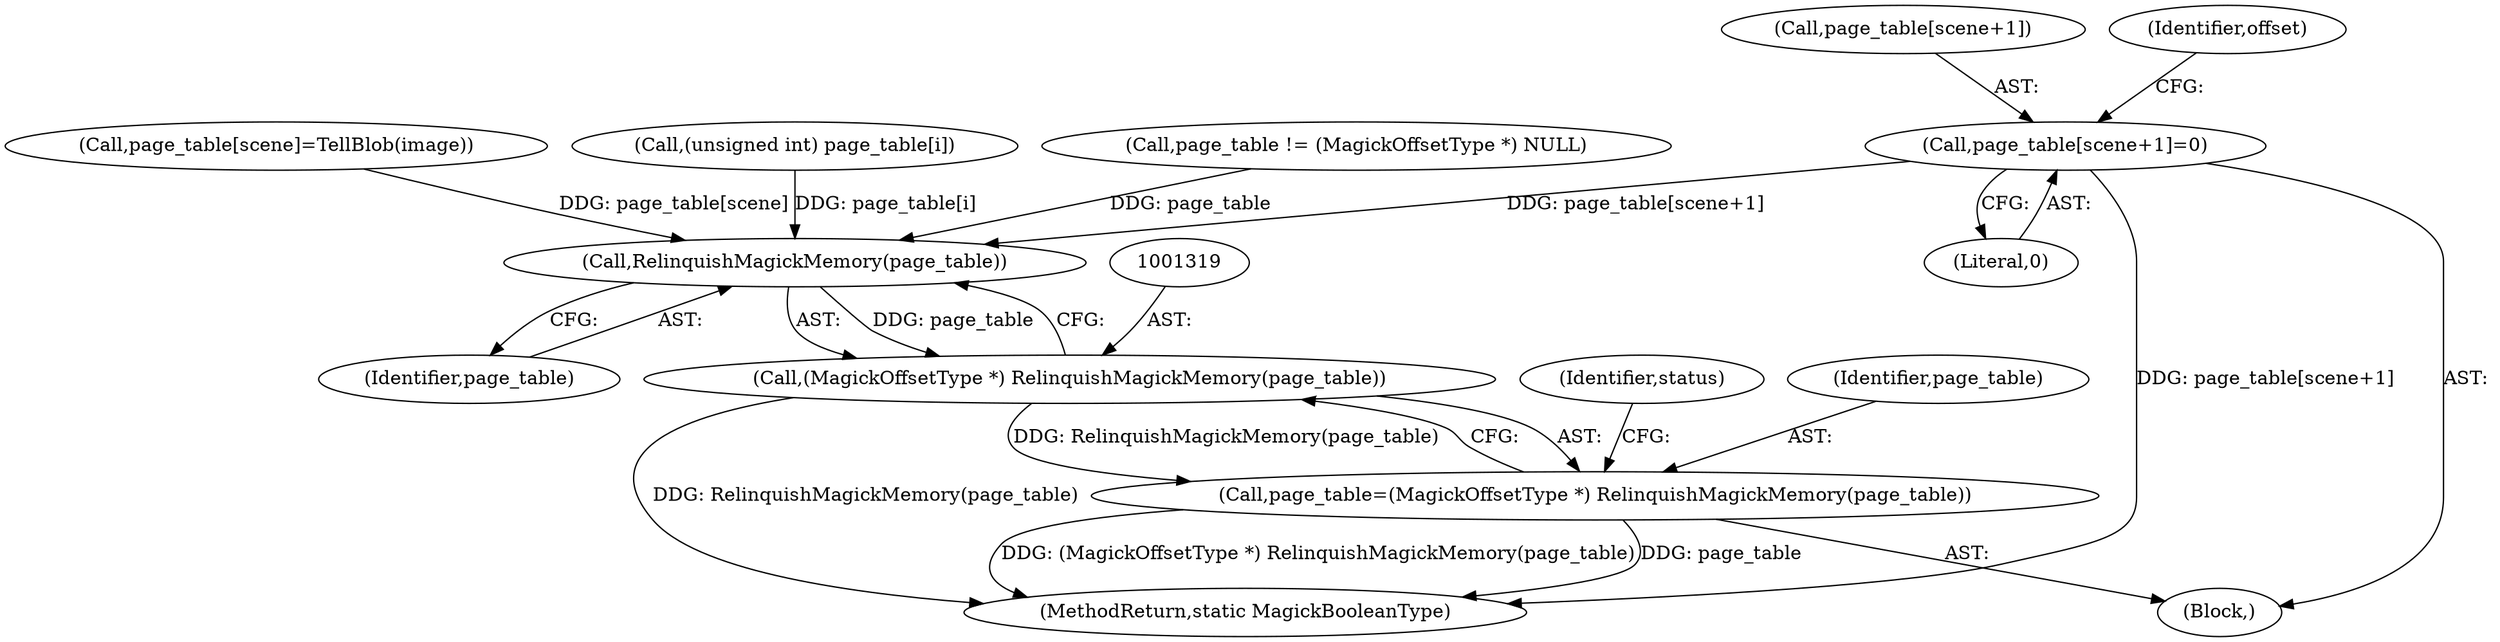 digraph "0_ImageMagick_560e6e512961008938aa1d1b9aab06347b1c8f9b@array" {
"1001271" [label="(Call,page_table[scene+1]=0)"];
"1001320" [label="(Call,RelinquishMagickMemory(page_table))"];
"1001318" [label="(Call,(MagickOffsetType *) RelinquishMagickMemory(page_table))"];
"1001316" [label="(Call,page_table=(MagickOffsetType *) RelinquishMagickMemory(page_table))"];
"1001324" [label="(Identifier,status)"];
"1001320" [label="(Call,RelinquishMagickMemory(page_table))"];
"1000262" [label="(Call,page_table[scene]=TellBlob(image))"];
"1001316" [label="(Call,page_table=(MagickOffsetType *) RelinquishMagickMemory(page_table))"];
"1001277" [label="(Literal,0)"];
"1001357" [label="(MethodReturn,static MagickBooleanType)"];
"1001317" [label="(Identifier,page_table)"];
"1001311" [label="(Call,(unsigned int) page_table[i])"];
"1001272" [label="(Call,page_table[scene+1])"];
"1001318" [label="(Call,(MagickOffsetType *) RelinquishMagickMemory(page_table))"];
"1001265" [label="(Call,page_table != (MagickOffsetType *) NULL)"];
"1001271" [label="(Call,page_table[scene+1]=0)"];
"1001270" [label="(Block,)"];
"1001321" [label="(Identifier,page_table)"];
"1001279" [label="(Identifier,offset)"];
"1001271" -> "1001270"  [label="AST: "];
"1001271" -> "1001277"  [label="CFG: "];
"1001272" -> "1001271"  [label="AST: "];
"1001277" -> "1001271"  [label="AST: "];
"1001279" -> "1001271"  [label="CFG: "];
"1001271" -> "1001357"  [label="DDG: page_table[scene+1]"];
"1001271" -> "1001320"  [label="DDG: page_table[scene+1]"];
"1001320" -> "1001318"  [label="AST: "];
"1001320" -> "1001321"  [label="CFG: "];
"1001321" -> "1001320"  [label="AST: "];
"1001318" -> "1001320"  [label="CFG: "];
"1001320" -> "1001318"  [label="DDG: page_table"];
"1001265" -> "1001320"  [label="DDG: page_table"];
"1001311" -> "1001320"  [label="DDG: page_table[i]"];
"1000262" -> "1001320"  [label="DDG: page_table[scene]"];
"1001318" -> "1001316"  [label="AST: "];
"1001319" -> "1001318"  [label="AST: "];
"1001316" -> "1001318"  [label="CFG: "];
"1001318" -> "1001357"  [label="DDG: RelinquishMagickMemory(page_table)"];
"1001318" -> "1001316"  [label="DDG: RelinquishMagickMemory(page_table)"];
"1001316" -> "1001270"  [label="AST: "];
"1001317" -> "1001316"  [label="AST: "];
"1001324" -> "1001316"  [label="CFG: "];
"1001316" -> "1001357"  [label="DDG: (MagickOffsetType *) RelinquishMagickMemory(page_table)"];
"1001316" -> "1001357"  [label="DDG: page_table"];
}
